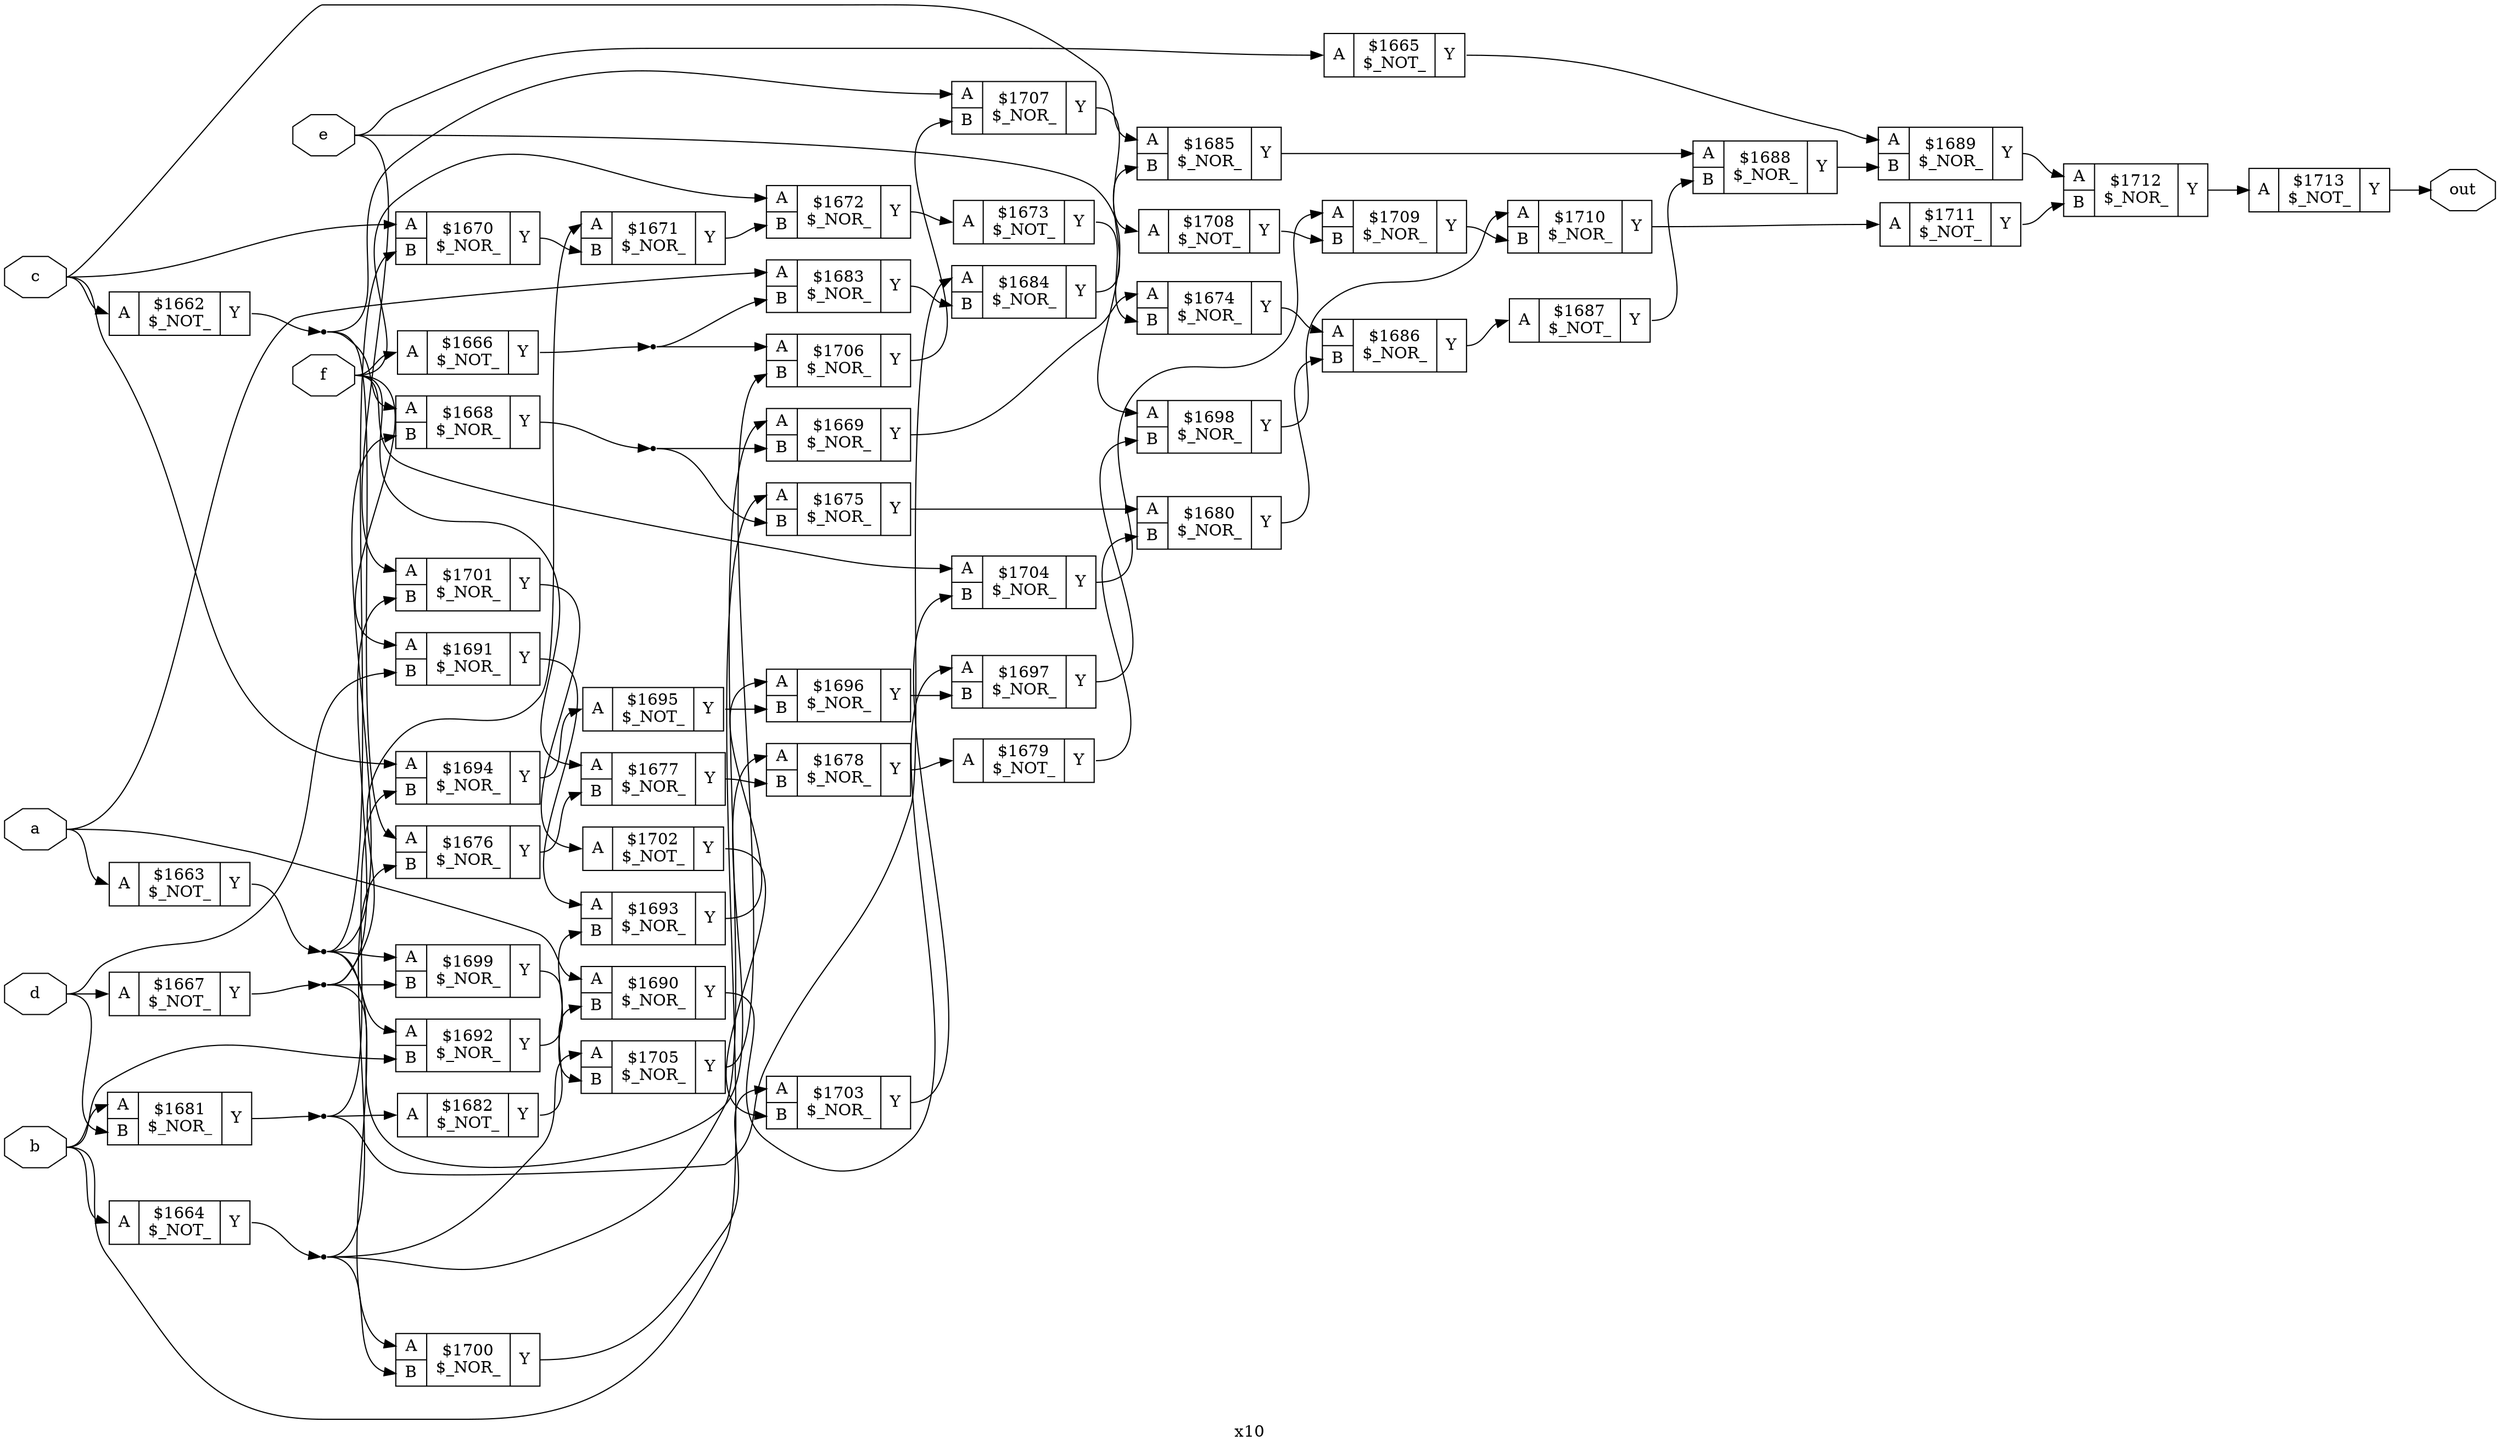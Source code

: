digraph "x10" {
label="x10";
rankdir="LR";
remincross=true;
n52 [ shape=octagon, label="a", color="black", fontcolor="black" ];
n53 [ shape=octagon, label="b", color="black", fontcolor="black" ];
n54 [ shape=octagon, label="c", color="black", fontcolor="black" ];
n55 [ shape=octagon, label="d", color="black", fontcolor="black" ];
n56 [ shape=octagon, label="e", color="black", fontcolor="black" ];
n57 [ shape=octagon, label="f", color="black", fontcolor="black" ];
n58 [ shape=octagon, label="out", color="black", fontcolor="black" ];
c61 [ shape=record, label="{{<p59> A}|$1662\n$_NOT_|{<p60> Y}}" ];
c62 [ shape=record, label="{{<p59> A}|$1663\n$_NOT_|{<p60> Y}}" ];
c63 [ shape=record, label="{{<p59> A}|$1664\n$_NOT_|{<p60> Y}}" ];
c64 [ shape=record, label="{{<p59> A}|$1665\n$_NOT_|{<p60> Y}}" ];
c65 [ shape=record, label="{{<p59> A}|$1666\n$_NOT_|{<p60> Y}}" ];
c66 [ shape=record, label="{{<p59> A}|$1667\n$_NOT_|{<p60> Y}}" ];
c68 [ shape=record, label="{{<p59> A|<p67> B}|$1668\n$_NOR_|{<p60> Y}}" ];
c69 [ shape=record, label="{{<p59> A|<p67> B}|$1669\n$_NOR_|{<p60> Y}}" ];
c70 [ shape=record, label="{{<p59> A|<p67> B}|$1670\n$_NOR_|{<p60> Y}}" ];
c71 [ shape=record, label="{{<p59> A|<p67> B}|$1671\n$_NOR_|{<p60> Y}}" ];
c72 [ shape=record, label="{{<p59> A|<p67> B}|$1672\n$_NOR_|{<p60> Y}}" ];
c73 [ shape=record, label="{{<p59> A}|$1673\n$_NOT_|{<p60> Y}}" ];
c74 [ shape=record, label="{{<p59> A|<p67> B}|$1674\n$_NOR_|{<p60> Y}}" ];
c75 [ shape=record, label="{{<p59> A|<p67> B}|$1675\n$_NOR_|{<p60> Y}}" ];
c76 [ shape=record, label="{{<p59> A|<p67> B}|$1676\n$_NOR_|{<p60> Y}}" ];
c77 [ shape=record, label="{{<p59> A|<p67> B}|$1677\n$_NOR_|{<p60> Y}}" ];
c78 [ shape=record, label="{{<p59> A|<p67> B}|$1678\n$_NOR_|{<p60> Y}}" ];
c79 [ shape=record, label="{{<p59> A}|$1679\n$_NOT_|{<p60> Y}}" ];
c80 [ shape=record, label="{{<p59> A|<p67> B}|$1680\n$_NOR_|{<p60> Y}}" ];
c81 [ shape=record, label="{{<p59> A|<p67> B}|$1681\n$_NOR_|{<p60> Y}}" ];
c82 [ shape=record, label="{{<p59> A}|$1682\n$_NOT_|{<p60> Y}}" ];
c83 [ shape=record, label="{{<p59> A|<p67> B}|$1683\n$_NOR_|{<p60> Y}}" ];
c84 [ shape=record, label="{{<p59> A|<p67> B}|$1684\n$_NOR_|{<p60> Y}}" ];
c85 [ shape=record, label="{{<p59> A|<p67> B}|$1685\n$_NOR_|{<p60> Y}}" ];
c86 [ shape=record, label="{{<p59> A|<p67> B}|$1686\n$_NOR_|{<p60> Y}}" ];
c87 [ shape=record, label="{{<p59> A}|$1687\n$_NOT_|{<p60> Y}}" ];
c88 [ shape=record, label="{{<p59> A|<p67> B}|$1688\n$_NOR_|{<p60> Y}}" ];
c89 [ shape=record, label="{{<p59> A|<p67> B}|$1689\n$_NOR_|{<p60> Y}}" ];
c90 [ shape=record, label="{{<p59> A|<p67> B}|$1690\n$_NOR_|{<p60> Y}}" ];
c91 [ shape=record, label="{{<p59> A|<p67> B}|$1691\n$_NOR_|{<p60> Y}}" ];
c92 [ shape=record, label="{{<p59> A|<p67> B}|$1692\n$_NOR_|{<p60> Y}}" ];
c93 [ shape=record, label="{{<p59> A|<p67> B}|$1693\n$_NOR_|{<p60> Y}}" ];
c94 [ shape=record, label="{{<p59> A|<p67> B}|$1694\n$_NOR_|{<p60> Y}}" ];
c95 [ shape=record, label="{{<p59> A}|$1695\n$_NOT_|{<p60> Y}}" ];
c96 [ shape=record, label="{{<p59> A|<p67> B}|$1696\n$_NOR_|{<p60> Y}}" ];
c97 [ shape=record, label="{{<p59> A|<p67> B}|$1697\n$_NOR_|{<p60> Y}}" ];
c98 [ shape=record, label="{{<p59> A|<p67> B}|$1698\n$_NOR_|{<p60> Y}}" ];
c99 [ shape=record, label="{{<p59> A|<p67> B}|$1699\n$_NOR_|{<p60> Y}}" ];
c100 [ shape=record, label="{{<p59> A|<p67> B}|$1700\n$_NOR_|{<p60> Y}}" ];
c101 [ shape=record, label="{{<p59> A|<p67> B}|$1701\n$_NOR_|{<p60> Y}}" ];
c102 [ shape=record, label="{{<p59> A}|$1702\n$_NOT_|{<p60> Y}}" ];
c103 [ shape=record, label="{{<p59> A|<p67> B}|$1703\n$_NOR_|{<p60> Y}}" ];
c104 [ shape=record, label="{{<p59> A|<p67> B}|$1704\n$_NOR_|{<p60> Y}}" ];
c105 [ shape=record, label="{{<p59> A|<p67> B}|$1705\n$_NOR_|{<p60> Y}}" ];
c106 [ shape=record, label="{{<p59> A|<p67> B}|$1706\n$_NOR_|{<p60> Y}}" ];
c107 [ shape=record, label="{{<p59> A|<p67> B}|$1707\n$_NOR_|{<p60> Y}}" ];
c108 [ shape=record, label="{{<p59> A}|$1708\n$_NOT_|{<p60> Y}}" ];
c109 [ shape=record, label="{{<p59> A|<p67> B}|$1709\n$_NOR_|{<p60> Y}}" ];
c110 [ shape=record, label="{{<p59> A|<p67> B}|$1710\n$_NOR_|{<p60> Y}}" ];
c111 [ shape=record, label="{{<p59> A}|$1711\n$_NOT_|{<p60> Y}}" ];
c112 [ shape=record, label="{{<p59> A|<p67> B}|$1712\n$_NOR_|{<p60> Y}}" ];
c113 [ shape=record, label="{{<p59> A}|$1713\n$_NOT_|{<p60> Y}}" ];
n1 [ shape=point ];
c63:p60:e -> n1:w [color="black", label=""];
n1:e -> c100:p67:w [color="black", label=""];
n1:e -> c105:p59:w [color="black", label=""];
n1:e -> c69:p59:w [color="black", label=""];
n1:e -> c76:p67:w [color="black", label=""];
c73:p60:e -> c74:p67:w [color="black", label=""];
c74:p60:e -> c86:p59:w [color="black", label=""];
c75:p60:e -> c80:p59:w [color="black", label=""];
c76:p60:e -> c77:p67:w [color="black", label=""];
c77:p60:e -> c78:p67:w [color="black", label=""];
c78:p60:e -> c79:p59:w [color="black", label=""];
c79:p60:e -> c80:p67:w [color="black", label=""];
c80:p60:e -> c86:p67:w [color="black", label=""];
n18 [ shape=point ];
c81:p60:e -> n18:w [color="black", label=""];
n18:e -> c82:p59:w [color="black", label=""];
n18:e -> c84:p59:w [color="black", label=""];
n18:e -> c94:p67:w [color="black", label=""];
c82:p60:e -> c90:p67:w [color="black", label=""];
c64:p60:e -> c89:p59:w [color="black", label=""];
c83:p60:e -> c84:p67:w [color="black", label=""];
c84:p60:e -> c85:p67:w [color="black", label=""];
c85:p60:e -> c88:p59:w [color="black", label=""];
c86:p60:e -> c87:p59:w [color="black", label=""];
c87:p60:e -> c88:p67:w [color="black", label=""];
c88:p60:e -> c89:p67:w [color="black", label=""];
c89:p60:e -> c112:p59:w [color="black", label=""];
c90:p60:e -> c97:p59:w [color="black", label=""];
c91:p60:e -> c93:p59:w [color="black", label=""];
c92:p60:e -> c93:p67:w [color="black", label=""];
n3 [ shape=point ];
c65:p60:e -> n3:w [color="black", label=""];
n3:e -> c106:p59:w [color="black", label=""];
n3:e -> c83:p67:w [color="black", label=""];
c93:p60:e -> c96:p59:w [color="black", label=""];
c94:p60:e -> c95:p59:w [color="black", label=""];
c95:p60:e -> c96:p67:w [color="black", label=""];
c96:p60:e -> c97:p67:w [color="black", label=""];
c97:p60:e -> c98:p67:w [color="black", label=""];
c98:p60:e -> c110:p59:w [color="black", label=""];
c99:p60:e -> c105:p67:w [color="black", label=""];
c100:p60:e -> c103:p59:w [color="black", label=""];
c101:p60:e -> c102:p59:w [color="black", label=""];
c102:p60:e -> c103:p67:w [color="black", label=""];
n4 [ shape=point ];
c66:p60:e -> n4:w [color="black", label=""];
n4:e -> c101:p67:w [color="black", label=""];
n4:e -> c71:p59:w [color="black", label=""];
n4:e -> c78:p59:w [color="black", label=""];
n4:e -> c99:p67:w [color="black", label=""];
c103:p60:e -> c104:p67:w [color="black", label=""];
c104:p60:e -> c109:p59:w [color="black", label=""];
c105:p60:e -> c106:p67:w [color="black", label=""];
c106:p60:e -> c107:p67:w [color="black", label=""];
c107:p60:e -> c108:p59:w [color="black", label=""];
c108:p60:e -> c109:p67:w [color="black", label=""];
c109:p60:e -> c110:p67:w [color="black", label=""];
c110:p60:e -> c111:p59:w [color="black", label=""];
c111:p60:e -> c112:p67:w [color="black", label=""];
c112:p60:e -> c113:p59:w [color="black", label=""];
n5 [ shape=point ];
c68:p60:e -> n5:w [color="black", label=""];
n5:e -> c69:p67:w [color="black", label=""];
n5:e -> c75:p67:w [color="black", label=""];
n50 [ shape=point ];
c61:p60:e -> n50:w [color="black", label=""];
n50:e -> c107:p59:w [color="black", label=""];
n50:e -> c68:p59:w [color="black", label=""];
n50:e -> c76:p59:w [color="black", label=""];
n51 [ shape=point ];
c62:p60:e -> n51:w [color="black", label=""];
n51:e -> c100:p59:w [color="black", label=""];
n51:e -> c68:p67:w [color="black", label=""];
n51:e -> c70:p67:w [color="black", label=""];
n51:e -> c92:p59:w [color="black", label=""];
n51:e -> c99:p59:w [color="black", label=""];
n52:e -> c62:p59:w [color="black", label=""];
n52:e -> c83:p59:w [color="black", label=""];
n52:e -> c90:p59:w [color="black", label=""];
n53:e -> c63:p59:w [color="black", label=""];
n53:e -> c75:p59:w [color="black", label=""];
n53:e -> c81:p59:w [color="black", label=""];
n53:e -> c92:p67:w [color="black", label=""];
n54:e -> c61:p59:w [color="black", label=""];
n54:e -> c70:p59:w [color="black", label=""];
n54:e -> c85:p59:w [color="black", label=""];
n54:e -> c94:p59:w [color="black", label=""];
n55:e -> c66:p59:w [color="black", label=""];
n55:e -> c81:p67:w [color="black", label=""];
n55:e -> c91:p67:w [color="black", label=""];
n56:e -> c101:p59:w [color="black", label=""];
n56:e -> c64:p59:w [color="black", label=""];
n56:e -> c98:p59:w [color="black", label=""];
n57:e -> c104:p59:w [color="black", label=""];
n57:e -> c65:p59:w [color="black", label=""];
n57:e -> c72:p59:w [color="black", label=""];
n57:e -> c77:p59:w [color="black", label=""];
n57:e -> c91:p59:w [color="black", label=""];
c113:p60:e -> n58:w [color="black", label=""];
c69:p60:e -> c74:p59:w [color="black", label=""];
c70:p60:e -> c71:p67:w [color="black", label=""];
c71:p60:e -> c72:p67:w [color="black", label=""];
c72:p60:e -> c73:p59:w [color="black", label=""];
}
